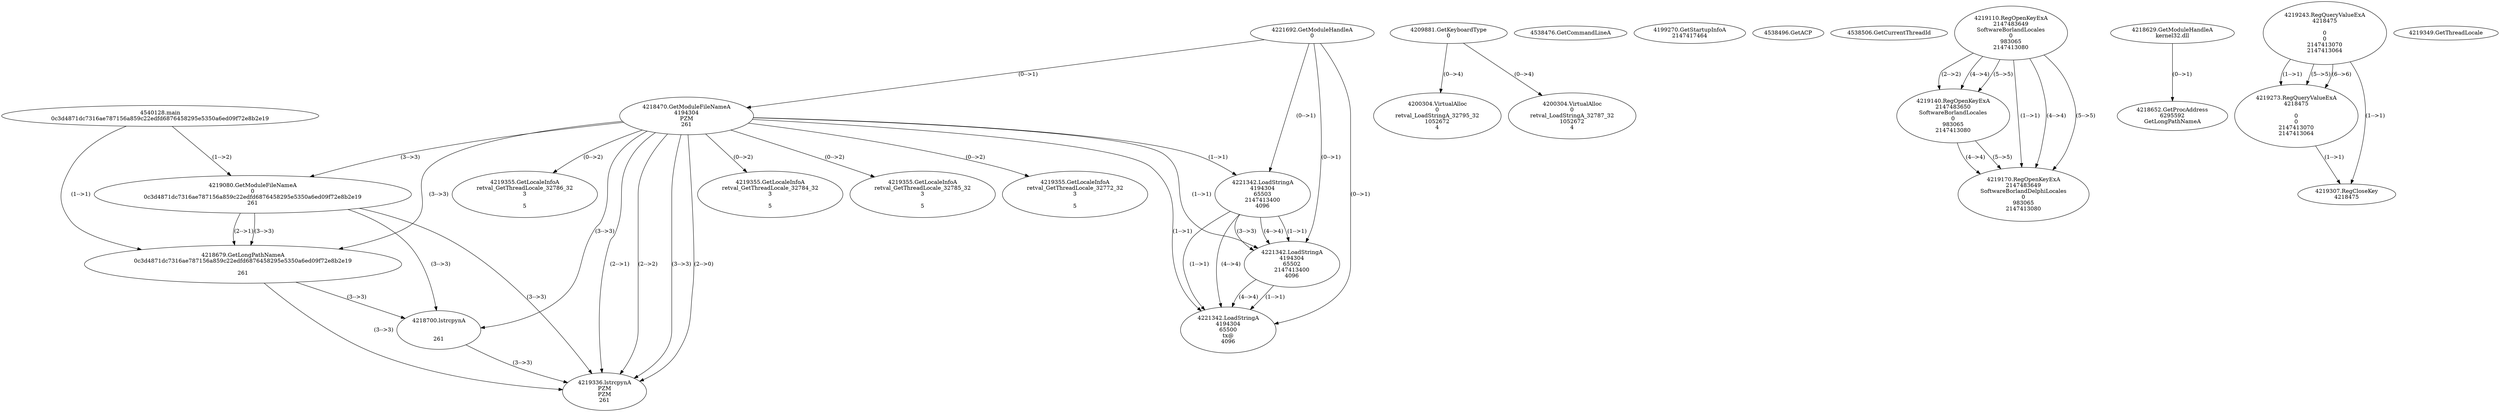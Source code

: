 // Global SCDG with merge call
digraph {
	0 [label="4540128.main
0c3d4871dc7316ae787156a859c22edfd6876458295e5350a6ed09f72e8b2e19"]
	1 [label="4221692.GetModuleHandleA
0"]
	2 [label="4209881.GetKeyboardType
0"]
	3 [label="4538476.GetCommandLineA
"]
	4 [label="4199270.GetStartupInfoA
2147417464"]
	5 [label="4538496.GetACP
"]
	6 [label="4538506.GetCurrentThreadId
"]
	7 [label="4218470.GetModuleFileNameA
4194304
PZM
261"]
	1 -> 7 [label="(0-->1)"]
	8 [label="4219080.GetModuleFileNameA
0
0c3d4871dc7316ae787156a859c22edfd6876458295e5350a6ed09f72e8b2e19
261"]
	0 -> 8 [label="(1-->2)"]
	7 -> 8 [label="(3-->3)"]
	9 [label="4219110.RegOpenKeyExA
2147483649
Software\Borland\Locales
0
983065
2147413080"]
	10 [label="4218629.GetModuleHandleA
kernel32.dll"]
	11 [label="4218652.GetProcAddress
6295592
GetLongPathNameA"]
	10 -> 11 [label="(0-->1)"]
	12 [label="4218679.GetLongPathNameA
0c3d4871dc7316ae787156a859c22edfd6876458295e5350a6ed09f72e8b2e19

261"]
	0 -> 12 [label="(1-->1)"]
	8 -> 12 [label="(2-->1)"]
	7 -> 12 [label="(3-->3)"]
	8 -> 12 [label="(3-->3)"]
	13 [label="4218700.lstrcpynA


261"]
	7 -> 13 [label="(3-->3)"]
	8 -> 13 [label="(3-->3)"]
	12 -> 13 [label="(3-->3)"]
	14 [label="4219243.RegQueryValueExA
4218475

0
0
2147413070
2147413064"]
	15 [label="4219273.RegQueryValueExA
4218475

0
0
2147413070
2147413064"]
	14 -> 15 [label="(1-->1)"]
	14 -> 15 [label="(5-->5)"]
	14 -> 15 [label="(6-->6)"]
	16 [label="4219307.RegCloseKey
4218475"]
	14 -> 16 [label="(1-->1)"]
	15 -> 16 [label="(1-->1)"]
	17 [label="4219336.lstrcpynA
PZM
PZM
261"]
	7 -> 17 [label="(2-->1)"]
	7 -> 17 [label="(2-->2)"]
	7 -> 17 [label="(3-->3)"]
	8 -> 17 [label="(3-->3)"]
	12 -> 17 [label="(3-->3)"]
	13 -> 17 [label="(3-->3)"]
	7 -> 17 [label="(2-->0)"]
	18 [label="4219349.GetThreadLocale
"]
	19 [label="4219355.GetLocaleInfoA
retval_GetThreadLocale_32786_32
3

5"]
	7 -> 19 [label="(0-->2)"]
	20 [label="4221342.LoadStringA
4194304
65503
2147413400
4096"]
	1 -> 20 [label="(0-->1)"]
	7 -> 20 [label="(1-->1)"]
	21 [label="4200304.VirtualAlloc
0
retval_LoadStringA_32795_32
1052672
4"]
	2 -> 21 [label="(0-->4)"]
	22 [label="4219355.GetLocaleInfoA
retval_GetThreadLocale_32784_32
3

5"]
	7 -> 22 [label="(0-->2)"]
	23 [label="4219355.GetLocaleInfoA
retval_GetThreadLocale_32785_32
3

5"]
	7 -> 23 [label="(0-->2)"]
	24 [label="4219140.RegOpenKeyExA
2147483650
Software\Borland\Locales
0
983065
2147413080"]
	9 -> 24 [label="(2-->2)"]
	9 -> 24 [label="(4-->4)"]
	9 -> 24 [label="(5-->5)"]
	25 [label="4219170.RegOpenKeyExA
2147483649
Software\Borland\Delphi\Locales
0
983065
2147413080"]
	9 -> 25 [label="(1-->1)"]
	9 -> 25 [label="(4-->4)"]
	24 -> 25 [label="(4-->4)"]
	9 -> 25 [label="(5-->5)"]
	24 -> 25 [label="(5-->5)"]
	26 [label="4219355.GetLocaleInfoA
retval_GetThreadLocale_32772_32
3

5"]
	7 -> 26 [label="(0-->2)"]
	27 [label="4200304.VirtualAlloc
0
retval_LoadStringA_32787_32
1052672
4"]
	2 -> 27 [label="(0-->4)"]
	28 [label="4221342.LoadStringA
4194304
65502
2147413400
4096"]
	1 -> 28 [label="(0-->1)"]
	7 -> 28 [label="(1-->1)"]
	20 -> 28 [label="(1-->1)"]
	20 -> 28 [label="(3-->3)"]
	20 -> 28 [label="(4-->4)"]
	29 [label="4221342.LoadStringA
4194304
65500
tx@
4096"]
	1 -> 29 [label="(0-->1)"]
	7 -> 29 [label="(1-->1)"]
	20 -> 29 [label="(1-->1)"]
	28 -> 29 [label="(1-->1)"]
	20 -> 29 [label="(4-->4)"]
	28 -> 29 [label="(4-->4)"]
}
